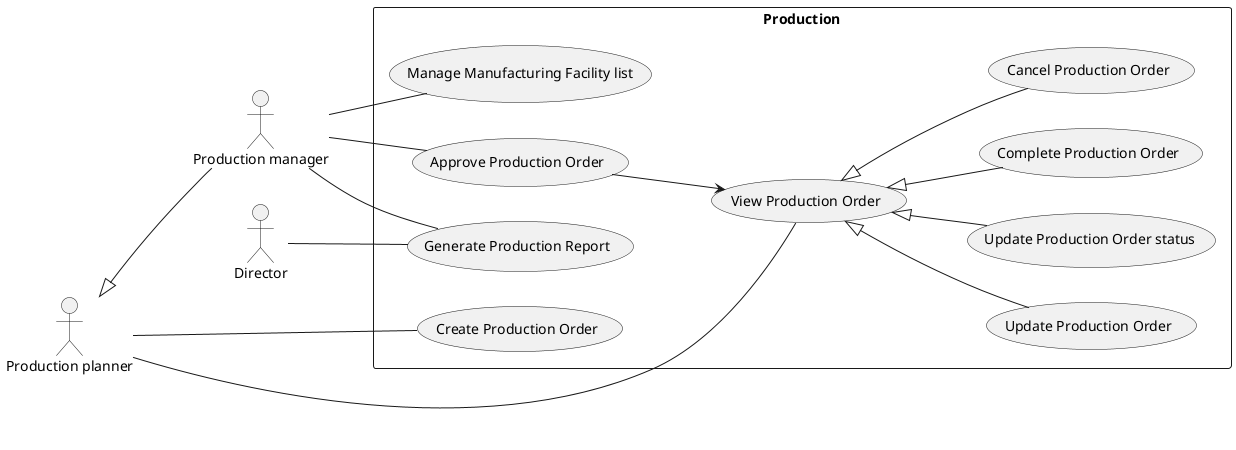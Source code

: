 @startuml Production
left to right direction

:Production planner: as pp
:Production manager: as pm
pp <|-- pm

:Director: as d

rectangle Production {
  pp -- (View Production Order)
  pp -- (Create Production Order)
  (View Production Order) <|-- (Update Production Order)
  (View Production Order) <|-- (Update Production Order status)
  (View Production Order) <|-- (Complete Production Order)
  (View Production Order) <|-- (Cancel Production Order)

  pm -- (Approve Production Order)
  (Approve Production Order) --> (View Production Order)

  pm -- (Manage Manufacturing Facility list)
  pm -- (Generate Production Report)
  d -- (Generate Production Report)
}
@enduml